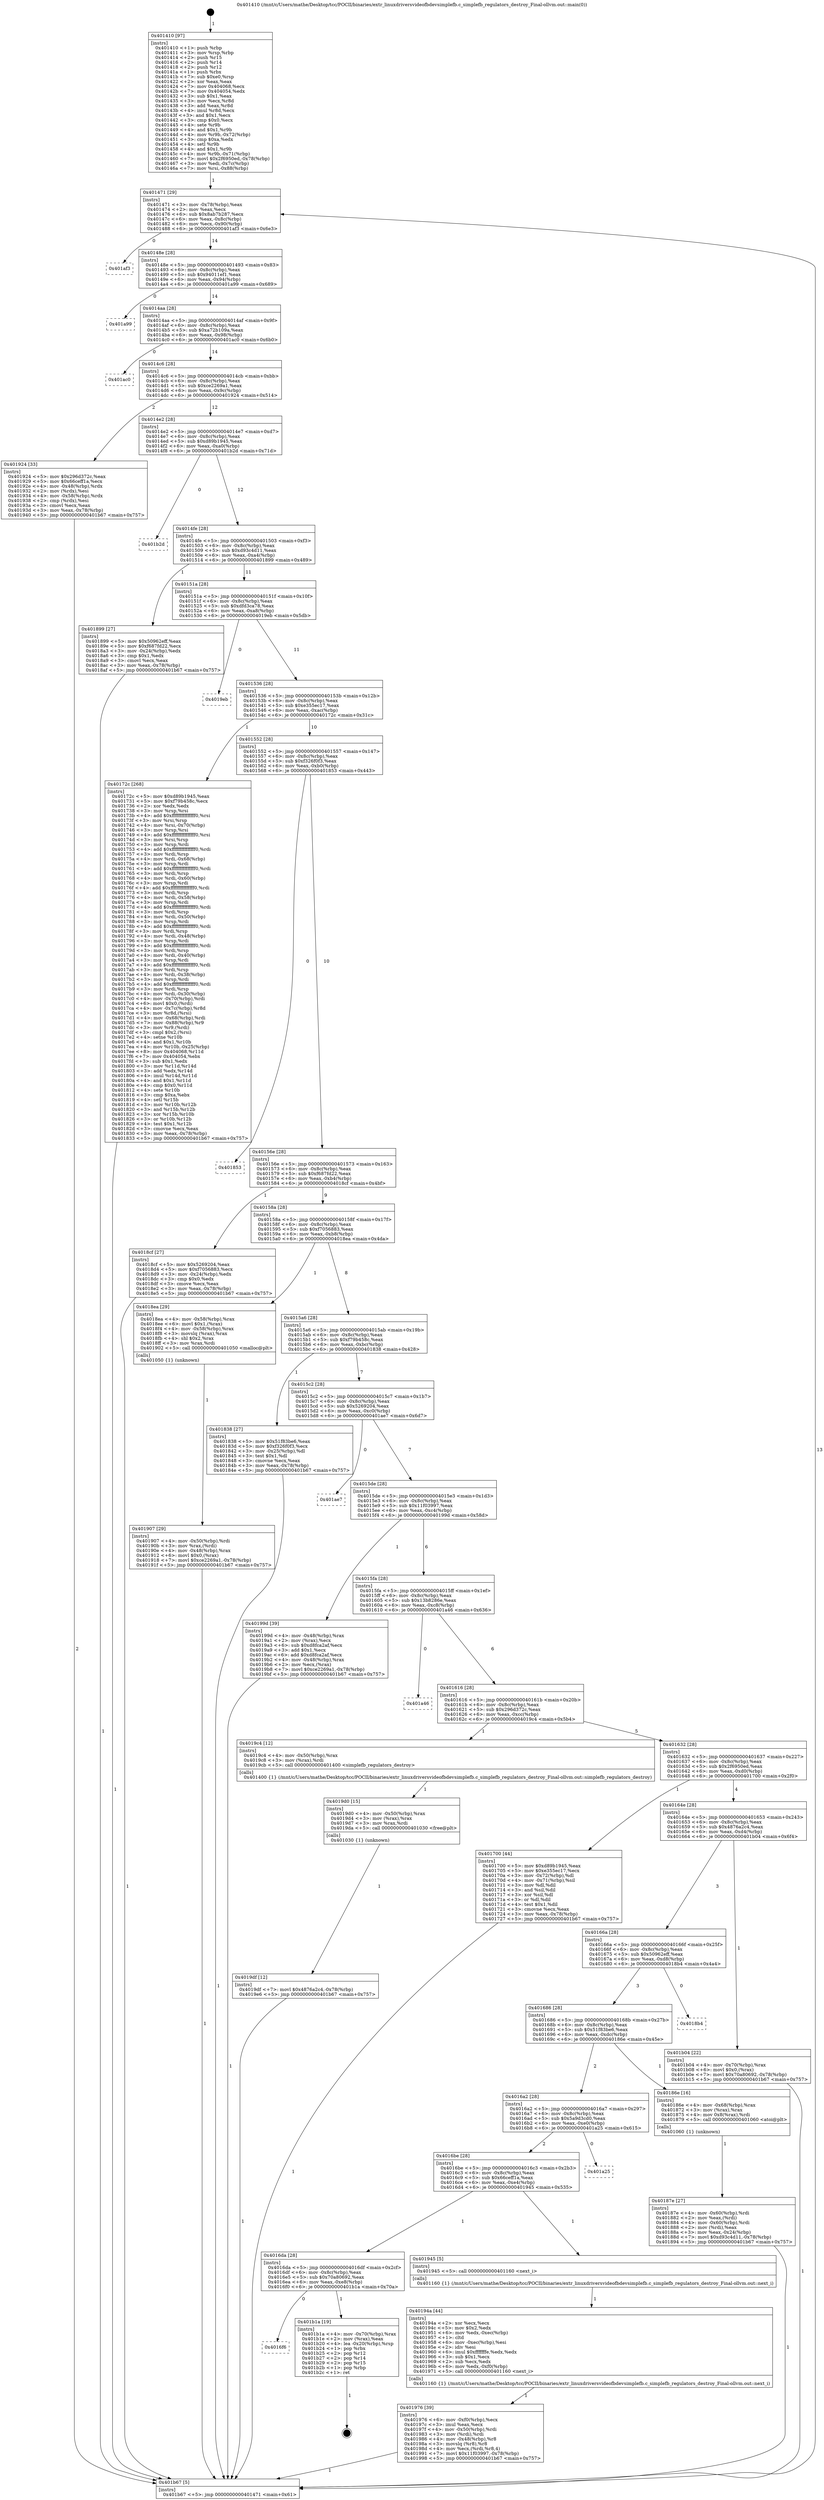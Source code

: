 digraph "0x401410" {
  label = "0x401410 (/mnt/c/Users/mathe/Desktop/tcc/POCII/binaries/extr_linuxdriversvideofbdevsimplefb.c_simplefb_regulators_destroy_Final-ollvm.out::main(0))"
  labelloc = "t"
  node[shape=record]

  Entry [label="",width=0.3,height=0.3,shape=circle,fillcolor=black,style=filled]
  "0x401471" [label="{
     0x401471 [29]\l
     | [instrs]\l
     &nbsp;&nbsp;0x401471 \<+3\>: mov -0x78(%rbp),%eax\l
     &nbsp;&nbsp;0x401474 \<+2\>: mov %eax,%ecx\l
     &nbsp;&nbsp;0x401476 \<+6\>: sub $0x8ab7b287,%ecx\l
     &nbsp;&nbsp;0x40147c \<+6\>: mov %eax,-0x8c(%rbp)\l
     &nbsp;&nbsp;0x401482 \<+6\>: mov %ecx,-0x90(%rbp)\l
     &nbsp;&nbsp;0x401488 \<+6\>: je 0000000000401af3 \<main+0x6e3\>\l
  }"]
  "0x401af3" [label="{
     0x401af3\l
  }", style=dashed]
  "0x40148e" [label="{
     0x40148e [28]\l
     | [instrs]\l
     &nbsp;&nbsp;0x40148e \<+5\>: jmp 0000000000401493 \<main+0x83\>\l
     &nbsp;&nbsp;0x401493 \<+6\>: mov -0x8c(%rbp),%eax\l
     &nbsp;&nbsp;0x401499 \<+5\>: sub $0x94011ef1,%eax\l
     &nbsp;&nbsp;0x40149e \<+6\>: mov %eax,-0x94(%rbp)\l
     &nbsp;&nbsp;0x4014a4 \<+6\>: je 0000000000401a99 \<main+0x689\>\l
  }"]
  Exit [label="",width=0.3,height=0.3,shape=circle,fillcolor=black,style=filled,peripheries=2]
  "0x401a99" [label="{
     0x401a99\l
  }", style=dashed]
  "0x4014aa" [label="{
     0x4014aa [28]\l
     | [instrs]\l
     &nbsp;&nbsp;0x4014aa \<+5\>: jmp 00000000004014af \<main+0x9f\>\l
     &nbsp;&nbsp;0x4014af \<+6\>: mov -0x8c(%rbp),%eax\l
     &nbsp;&nbsp;0x4014b5 \<+5\>: sub $0xa72b109a,%eax\l
     &nbsp;&nbsp;0x4014ba \<+6\>: mov %eax,-0x98(%rbp)\l
     &nbsp;&nbsp;0x4014c0 \<+6\>: je 0000000000401ac0 \<main+0x6b0\>\l
  }"]
  "0x4016f6" [label="{
     0x4016f6\l
  }", style=dashed]
  "0x401ac0" [label="{
     0x401ac0\l
  }", style=dashed]
  "0x4014c6" [label="{
     0x4014c6 [28]\l
     | [instrs]\l
     &nbsp;&nbsp;0x4014c6 \<+5\>: jmp 00000000004014cb \<main+0xbb\>\l
     &nbsp;&nbsp;0x4014cb \<+6\>: mov -0x8c(%rbp),%eax\l
     &nbsp;&nbsp;0x4014d1 \<+5\>: sub $0xce2269a1,%eax\l
     &nbsp;&nbsp;0x4014d6 \<+6\>: mov %eax,-0x9c(%rbp)\l
     &nbsp;&nbsp;0x4014dc \<+6\>: je 0000000000401924 \<main+0x514\>\l
  }"]
  "0x401b1a" [label="{
     0x401b1a [19]\l
     | [instrs]\l
     &nbsp;&nbsp;0x401b1a \<+4\>: mov -0x70(%rbp),%rax\l
     &nbsp;&nbsp;0x401b1e \<+2\>: mov (%rax),%eax\l
     &nbsp;&nbsp;0x401b20 \<+4\>: lea -0x20(%rbp),%rsp\l
     &nbsp;&nbsp;0x401b24 \<+1\>: pop %rbx\l
     &nbsp;&nbsp;0x401b25 \<+2\>: pop %r12\l
     &nbsp;&nbsp;0x401b27 \<+2\>: pop %r14\l
     &nbsp;&nbsp;0x401b29 \<+2\>: pop %r15\l
     &nbsp;&nbsp;0x401b2b \<+1\>: pop %rbp\l
     &nbsp;&nbsp;0x401b2c \<+1\>: ret\l
  }"]
  "0x401924" [label="{
     0x401924 [33]\l
     | [instrs]\l
     &nbsp;&nbsp;0x401924 \<+5\>: mov $0x296d372c,%eax\l
     &nbsp;&nbsp;0x401929 \<+5\>: mov $0x66ceff1a,%ecx\l
     &nbsp;&nbsp;0x40192e \<+4\>: mov -0x48(%rbp),%rdx\l
     &nbsp;&nbsp;0x401932 \<+2\>: mov (%rdx),%esi\l
     &nbsp;&nbsp;0x401934 \<+4\>: mov -0x58(%rbp),%rdx\l
     &nbsp;&nbsp;0x401938 \<+2\>: cmp (%rdx),%esi\l
     &nbsp;&nbsp;0x40193a \<+3\>: cmovl %ecx,%eax\l
     &nbsp;&nbsp;0x40193d \<+3\>: mov %eax,-0x78(%rbp)\l
     &nbsp;&nbsp;0x401940 \<+5\>: jmp 0000000000401b67 \<main+0x757\>\l
  }"]
  "0x4014e2" [label="{
     0x4014e2 [28]\l
     | [instrs]\l
     &nbsp;&nbsp;0x4014e2 \<+5\>: jmp 00000000004014e7 \<main+0xd7\>\l
     &nbsp;&nbsp;0x4014e7 \<+6\>: mov -0x8c(%rbp),%eax\l
     &nbsp;&nbsp;0x4014ed \<+5\>: sub $0xd89b1945,%eax\l
     &nbsp;&nbsp;0x4014f2 \<+6\>: mov %eax,-0xa0(%rbp)\l
     &nbsp;&nbsp;0x4014f8 \<+6\>: je 0000000000401b2d \<main+0x71d\>\l
  }"]
  "0x4019df" [label="{
     0x4019df [12]\l
     | [instrs]\l
     &nbsp;&nbsp;0x4019df \<+7\>: movl $0x4876a2c4,-0x78(%rbp)\l
     &nbsp;&nbsp;0x4019e6 \<+5\>: jmp 0000000000401b67 \<main+0x757\>\l
  }"]
  "0x401b2d" [label="{
     0x401b2d\l
  }", style=dashed]
  "0x4014fe" [label="{
     0x4014fe [28]\l
     | [instrs]\l
     &nbsp;&nbsp;0x4014fe \<+5\>: jmp 0000000000401503 \<main+0xf3\>\l
     &nbsp;&nbsp;0x401503 \<+6\>: mov -0x8c(%rbp),%eax\l
     &nbsp;&nbsp;0x401509 \<+5\>: sub $0xd93c4d11,%eax\l
     &nbsp;&nbsp;0x40150e \<+6\>: mov %eax,-0xa4(%rbp)\l
     &nbsp;&nbsp;0x401514 \<+6\>: je 0000000000401899 \<main+0x489\>\l
  }"]
  "0x4019d0" [label="{
     0x4019d0 [15]\l
     | [instrs]\l
     &nbsp;&nbsp;0x4019d0 \<+4\>: mov -0x50(%rbp),%rax\l
     &nbsp;&nbsp;0x4019d4 \<+3\>: mov (%rax),%rax\l
     &nbsp;&nbsp;0x4019d7 \<+3\>: mov %rax,%rdi\l
     &nbsp;&nbsp;0x4019da \<+5\>: call 0000000000401030 \<free@plt\>\l
     | [calls]\l
     &nbsp;&nbsp;0x401030 \{1\} (unknown)\l
  }"]
  "0x401899" [label="{
     0x401899 [27]\l
     | [instrs]\l
     &nbsp;&nbsp;0x401899 \<+5\>: mov $0x50962eff,%eax\l
     &nbsp;&nbsp;0x40189e \<+5\>: mov $0xf687fd22,%ecx\l
     &nbsp;&nbsp;0x4018a3 \<+3\>: mov -0x24(%rbp),%edx\l
     &nbsp;&nbsp;0x4018a6 \<+3\>: cmp $0x1,%edx\l
     &nbsp;&nbsp;0x4018a9 \<+3\>: cmovl %ecx,%eax\l
     &nbsp;&nbsp;0x4018ac \<+3\>: mov %eax,-0x78(%rbp)\l
     &nbsp;&nbsp;0x4018af \<+5\>: jmp 0000000000401b67 \<main+0x757\>\l
  }"]
  "0x40151a" [label="{
     0x40151a [28]\l
     | [instrs]\l
     &nbsp;&nbsp;0x40151a \<+5\>: jmp 000000000040151f \<main+0x10f\>\l
     &nbsp;&nbsp;0x40151f \<+6\>: mov -0x8c(%rbp),%eax\l
     &nbsp;&nbsp;0x401525 \<+5\>: sub $0xdfd3ca78,%eax\l
     &nbsp;&nbsp;0x40152a \<+6\>: mov %eax,-0xa8(%rbp)\l
     &nbsp;&nbsp;0x401530 \<+6\>: je 00000000004019eb \<main+0x5db\>\l
  }"]
  "0x401976" [label="{
     0x401976 [39]\l
     | [instrs]\l
     &nbsp;&nbsp;0x401976 \<+6\>: mov -0xf0(%rbp),%ecx\l
     &nbsp;&nbsp;0x40197c \<+3\>: imul %eax,%ecx\l
     &nbsp;&nbsp;0x40197f \<+4\>: mov -0x50(%rbp),%rdi\l
     &nbsp;&nbsp;0x401983 \<+3\>: mov (%rdi),%rdi\l
     &nbsp;&nbsp;0x401986 \<+4\>: mov -0x48(%rbp),%r8\l
     &nbsp;&nbsp;0x40198a \<+3\>: movslq (%r8),%r8\l
     &nbsp;&nbsp;0x40198d \<+4\>: mov %ecx,(%rdi,%r8,4)\l
     &nbsp;&nbsp;0x401991 \<+7\>: movl $0x11f03997,-0x78(%rbp)\l
     &nbsp;&nbsp;0x401998 \<+5\>: jmp 0000000000401b67 \<main+0x757\>\l
  }"]
  "0x4019eb" [label="{
     0x4019eb\l
  }", style=dashed]
  "0x401536" [label="{
     0x401536 [28]\l
     | [instrs]\l
     &nbsp;&nbsp;0x401536 \<+5\>: jmp 000000000040153b \<main+0x12b\>\l
     &nbsp;&nbsp;0x40153b \<+6\>: mov -0x8c(%rbp),%eax\l
     &nbsp;&nbsp;0x401541 \<+5\>: sub $0xe355ec17,%eax\l
     &nbsp;&nbsp;0x401546 \<+6\>: mov %eax,-0xac(%rbp)\l
     &nbsp;&nbsp;0x40154c \<+6\>: je 000000000040172c \<main+0x31c\>\l
  }"]
  "0x40194a" [label="{
     0x40194a [44]\l
     | [instrs]\l
     &nbsp;&nbsp;0x40194a \<+2\>: xor %ecx,%ecx\l
     &nbsp;&nbsp;0x40194c \<+5\>: mov $0x2,%edx\l
     &nbsp;&nbsp;0x401951 \<+6\>: mov %edx,-0xec(%rbp)\l
     &nbsp;&nbsp;0x401957 \<+1\>: cltd\l
     &nbsp;&nbsp;0x401958 \<+6\>: mov -0xec(%rbp),%esi\l
     &nbsp;&nbsp;0x40195e \<+2\>: idiv %esi\l
     &nbsp;&nbsp;0x401960 \<+6\>: imul $0xfffffffe,%edx,%edx\l
     &nbsp;&nbsp;0x401966 \<+3\>: sub $0x1,%ecx\l
     &nbsp;&nbsp;0x401969 \<+2\>: sub %ecx,%edx\l
     &nbsp;&nbsp;0x40196b \<+6\>: mov %edx,-0xf0(%rbp)\l
     &nbsp;&nbsp;0x401971 \<+5\>: call 0000000000401160 \<next_i\>\l
     | [calls]\l
     &nbsp;&nbsp;0x401160 \{1\} (/mnt/c/Users/mathe/Desktop/tcc/POCII/binaries/extr_linuxdriversvideofbdevsimplefb.c_simplefb_regulators_destroy_Final-ollvm.out::next_i)\l
  }"]
  "0x40172c" [label="{
     0x40172c [268]\l
     | [instrs]\l
     &nbsp;&nbsp;0x40172c \<+5\>: mov $0xd89b1945,%eax\l
     &nbsp;&nbsp;0x401731 \<+5\>: mov $0xf79b458c,%ecx\l
     &nbsp;&nbsp;0x401736 \<+2\>: xor %edx,%edx\l
     &nbsp;&nbsp;0x401738 \<+3\>: mov %rsp,%rsi\l
     &nbsp;&nbsp;0x40173b \<+4\>: add $0xfffffffffffffff0,%rsi\l
     &nbsp;&nbsp;0x40173f \<+3\>: mov %rsi,%rsp\l
     &nbsp;&nbsp;0x401742 \<+4\>: mov %rsi,-0x70(%rbp)\l
     &nbsp;&nbsp;0x401746 \<+3\>: mov %rsp,%rsi\l
     &nbsp;&nbsp;0x401749 \<+4\>: add $0xfffffffffffffff0,%rsi\l
     &nbsp;&nbsp;0x40174d \<+3\>: mov %rsi,%rsp\l
     &nbsp;&nbsp;0x401750 \<+3\>: mov %rsp,%rdi\l
     &nbsp;&nbsp;0x401753 \<+4\>: add $0xfffffffffffffff0,%rdi\l
     &nbsp;&nbsp;0x401757 \<+3\>: mov %rdi,%rsp\l
     &nbsp;&nbsp;0x40175a \<+4\>: mov %rdi,-0x68(%rbp)\l
     &nbsp;&nbsp;0x40175e \<+3\>: mov %rsp,%rdi\l
     &nbsp;&nbsp;0x401761 \<+4\>: add $0xfffffffffffffff0,%rdi\l
     &nbsp;&nbsp;0x401765 \<+3\>: mov %rdi,%rsp\l
     &nbsp;&nbsp;0x401768 \<+4\>: mov %rdi,-0x60(%rbp)\l
     &nbsp;&nbsp;0x40176c \<+3\>: mov %rsp,%rdi\l
     &nbsp;&nbsp;0x40176f \<+4\>: add $0xfffffffffffffff0,%rdi\l
     &nbsp;&nbsp;0x401773 \<+3\>: mov %rdi,%rsp\l
     &nbsp;&nbsp;0x401776 \<+4\>: mov %rdi,-0x58(%rbp)\l
     &nbsp;&nbsp;0x40177a \<+3\>: mov %rsp,%rdi\l
     &nbsp;&nbsp;0x40177d \<+4\>: add $0xfffffffffffffff0,%rdi\l
     &nbsp;&nbsp;0x401781 \<+3\>: mov %rdi,%rsp\l
     &nbsp;&nbsp;0x401784 \<+4\>: mov %rdi,-0x50(%rbp)\l
     &nbsp;&nbsp;0x401788 \<+3\>: mov %rsp,%rdi\l
     &nbsp;&nbsp;0x40178b \<+4\>: add $0xfffffffffffffff0,%rdi\l
     &nbsp;&nbsp;0x40178f \<+3\>: mov %rdi,%rsp\l
     &nbsp;&nbsp;0x401792 \<+4\>: mov %rdi,-0x48(%rbp)\l
     &nbsp;&nbsp;0x401796 \<+3\>: mov %rsp,%rdi\l
     &nbsp;&nbsp;0x401799 \<+4\>: add $0xfffffffffffffff0,%rdi\l
     &nbsp;&nbsp;0x40179d \<+3\>: mov %rdi,%rsp\l
     &nbsp;&nbsp;0x4017a0 \<+4\>: mov %rdi,-0x40(%rbp)\l
     &nbsp;&nbsp;0x4017a4 \<+3\>: mov %rsp,%rdi\l
     &nbsp;&nbsp;0x4017a7 \<+4\>: add $0xfffffffffffffff0,%rdi\l
     &nbsp;&nbsp;0x4017ab \<+3\>: mov %rdi,%rsp\l
     &nbsp;&nbsp;0x4017ae \<+4\>: mov %rdi,-0x38(%rbp)\l
     &nbsp;&nbsp;0x4017b2 \<+3\>: mov %rsp,%rdi\l
     &nbsp;&nbsp;0x4017b5 \<+4\>: add $0xfffffffffffffff0,%rdi\l
     &nbsp;&nbsp;0x4017b9 \<+3\>: mov %rdi,%rsp\l
     &nbsp;&nbsp;0x4017bc \<+4\>: mov %rdi,-0x30(%rbp)\l
     &nbsp;&nbsp;0x4017c0 \<+4\>: mov -0x70(%rbp),%rdi\l
     &nbsp;&nbsp;0x4017c4 \<+6\>: movl $0x0,(%rdi)\l
     &nbsp;&nbsp;0x4017ca \<+4\>: mov -0x7c(%rbp),%r8d\l
     &nbsp;&nbsp;0x4017ce \<+3\>: mov %r8d,(%rsi)\l
     &nbsp;&nbsp;0x4017d1 \<+4\>: mov -0x68(%rbp),%rdi\l
     &nbsp;&nbsp;0x4017d5 \<+7\>: mov -0x88(%rbp),%r9\l
     &nbsp;&nbsp;0x4017dc \<+3\>: mov %r9,(%rdi)\l
     &nbsp;&nbsp;0x4017df \<+3\>: cmpl $0x2,(%rsi)\l
     &nbsp;&nbsp;0x4017e2 \<+4\>: setne %r10b\l
     &nbsp;&nbsp;0x4017e6 \<+4\>: and $0x1,%r10b\l
     &nbsp;&nbsp;0x4017ea \<+4\>: mov %r10b,-0x25(%rbp)\l
     &nbsp;&nbsp;0x4017ee \<+8\>: mov 0x404068,%r11d\l
     &nbsp;&nbsp;0x4017f6 \<+7\>: mov 0x404054,%ebx\l
     &nbsp;&nbsp;0x4017fd \<+3\>: sub $0x1,%edx\l
     &nbsp;&nbsp;0x401800 \<+3\>: mov %r11d,%r14d\l
     &nbsp;&nbsp;0x401803 \<+3\>: add %edx,%r14d\l
     &nbsp;&nbsp;0x401806 \<+4\>: imul %r14d,%r11d\l
     &nbsp;&nbsp;0x40180a \<+4\>: and $0x1,%r11d\l
     &nbsp;&nbsp;0x40180e \<+4\>: cmp $0x0,%r11d\l
     &nbsp;&nbsp;0x401812 \<+4\>: sete %r10b\l
     &nbsp;&nbsp;0x401816 \<+3\>: cmp $0xa,%ebx\l
     &nbsp;&nbsp;0x401819 \<+4\>: setl %r15b\l
     &nbsp;&nbsp;0x40181d \<+3\>: mov %r10b,%r12b\l
     &nbsp;&nbsp;0x401820 \<+3\>: and %r15b,%r12b\l
     &nbsp;&nbsp;0x401823 \<+3\>: xor %r15b,%r10b\l
     &nbsp;&nbsp;0x401826 \<+3\>: or %r10b,%r12b\l
     &nbsp;&nbsp;0x401829 \<+4\>: test $0x1,%r12b\l
     &nbsp;&nbsp;0x40182d \<+3\>: cmovne %ecx,%eax\l
     &nbsp;&nbsp;0x401830 \<+3\>: mov %eax,-0x78(%rbp)\l
     &nbsp;&nbsp;0x401833 \<+5\>: jmp 0000000000401b67 \<main+0x757\>\l
  }"]
  "0x401552" [label="{
     0x401552 [28]\l
     | [instrs]\l
     &nbsp;&nbsp;0x401552 \<+5\>: jmp 0000000000401557 \<main+0x147\>\l
     &nbsp;&nbsp;0x401557 \<+6\>: mov -0x8c(%rbp),%eax\l
     &nbsp;&nbsp;0x40155d \<+5\>: sub $0xf326f0f3,%eax\l
     &nbsp;&nbsp;0x401562 \<+6\>: mov %eax,-0xb0(%rbp)\l
     &nbsp;&nbsp;0x401568 \<+6\>: je 0000000000401853 \<main+0x443\>\l
  }"]
  "0x4016da" [label="{
     0x4016da [28]\l
     | [instrs]\l
     &nbsp;&nbsp;0x4016da \<+5\>: jmp 00000000004016df \<main+0x2cf\>\l
     &nbsp;&nbsp;0x4016df \<+6\>: mov -0x8c(%rbp),%eax\l
     &nbsp;&nbsp;0x4016e5 \<+5\>: sub $0x70a80692,%eax\l
     &nbsp;&nbsp;0x4016ea \<+6\>: mov %eax,-0xe8(%rbp)\l
     &nbsp;&nbsp;0x4016f0 \<+6\>: je 0000000000401b1a \<main+0x70a\>\l
  }"]
  "0x401853" [label="{
     0x401853\l
  }", style=dashed]
  "0x40156e" [label="{
     0x40156e [28]\l
     | [instrs]\l
     &nbsp;&nbsp;0x40156e \<+5\>: jmp 0000000000401573 \<main+0x163\>\l
     &nbsp;&nbsp;0x401573 \<+6\>: mov -0x8c(%rbp),%eax\l
     &nbsp;&nbsp;0x401579 \<+5\>: sub $0xf687fd22,%eax\l
     &nbsp;&nbsp;0x40157e \<+6\>: mov %eax,-0xb4(%rbp)\l
     &nbsp;&nbsp;0x401584 \<+6\>: je 00000000004018cf \<main+0x4bf\>\l
  }"]
  "0x401945" [label="{
     0x401945 [5]\l
     | [instrs]\l
     &nbsp;&nbsp;0x401945 \<+5\>: call 0000000000401160 \<next_i\>\l
     | [calls]\l
     &nbsp;&nbsp;0x401160 \{1\} (/mnt/c/Users/mathe/Desktop/tcc/POCII/binaries/extr_linuxdriversvideofbdevsimplefb.c_simplefb_regulators_destroy_Final-ollvm.out::next_i)\l
  }"]
  "0x4018cf" [label="{
     0x4018cf [27]\l
     | [instrs]\l
     &nbsp;&nbsp;0x4018cf \<+5\>: mov $0x5269204,%eax\l
     &nbsp;&nbsp;0x4018d4 \<+5\>: mov $0xf7056883,%ecx\l
     &nbsp;&nbsp;0x4018d9 \<+3\>: mov -0x24(%rbp),%edx\l
     &nbsp;&nbsp;0x4018dc \<+3\>: cmp $0x0,%edx\l
     &nbsp;&nbsp;0x4018df \<+3\>: cmove %ecx,%eax\l
     &nbsp;&nbsp;0x4018e2 \<+3\>: mov %eax,-0x78(%rbp)\l
     &nbsp;&nbsp;0x4018e5 \<+5\>: jmp 0000000000401b67 \<main+0x757\>\l
  }"]
  "0x40158a" [label="{
     0x40158a [28]\l
     | [instrs]\l
     &nbsp;&nbsp;0x40158a \<+5\>: jmp 000000000040158f \<main+0x17f\>\l
     &nbsp;&nbsp;0x40158f \<+6\>: mov -0x8c(%rbp),%eax\l
     &nbsp;&nbsp;0x401595 \<+5\>: sub $0xf7056883,%eax\l
     &nbsp;&nbsp;0x40159a \<+6\>: mov %eax,-0xb8(%rbp)\l
     &nbsp;&nbsp;0x4015a0 \<+6\>: je 00000000004018ea \<main+0x4da\>\l
  }"]
  "0x4016be" [label="{
     0x4016be [28]\l
     | [instrs]\l
     &nbsp;&nbsp;0x4016be \<+5\>: jmp 00000000004016c3 \<main+0x2b3\>\l
     &nbsp;&nbsp;0x4016c3 \<+6\>: mov -0x8c(%rbp),%eax\l
     &nbsp;&nbsp;0x4016c9 \<+5\>: sub $0x66ceff1a,%eax\l
     &nbsp;&nbsp;0x4016ce \<+6\>: mov %eax,-0xe4(%rbp)\l
     &nbsp;&nbsp;0x4016d4 \<+6\>: je 0000000000401945 \<main+0x535\>\l
  }"]
  "0x4018ea" [label="{
     0x4018ea [29]\l
     | [instrs]\l
     &nbsp;&nbsp;0x4018ea \<+4\>: mov -0x58(%rbp),%rax\l
     &nbsp;&nbsp;0x4018ee \<+6\>: movl $0x1,(%rax)\l
     &nbsp;&nbsp;0x4018f4 \<+4\>: mov -0x58(%rbp),%rax\l
     &nbsp;&nbsp;0x4018f8 \<+3\>: movslq (%rax),%rax\l
     &nbsp;&nbsp;0x4018fb \<+4\>: shl $0x2,%rax\l
     &nbsp;&nbsp;0x4018ff \<+3\>: mov %rax,%rdi\l
     &nbsp;&nbsp;0x401902 \<+5\>: call 0000000000401050 \<malloc@plt\>\l
     | [calls]\l
     &nbsp;&nbsp;0x401050 \{1\} (unknown)\l
  }"]
  "0x4015a6" [label="{
     0x4015a6 [28]\l
     | [instrs]\l
     &nbsp;&nbsp;0x4015a6 \<+5\>: jmp 00000000004015ab \<main+0x19b\>\l
     &nbsp;&nbsp;0x4015ab \<+6\>: mov -0x8c(%rbp),%eax\l
     &nbsp;&nbsp;0x4015b1 \<+5\>: sub $0xf79b458c,%eax\l
     &nbsp;&nbsp;0x4015b6 \<+6\>: mov %eax,-0xbc(%rbp)\l
     &nbsp;&nbsp;0x4015bc \<+6\>: je 0000000000401838 \<main+0x428\>\l
  }"]
  "0x401a25" [label="{
     0x401a25\l
  }", style=dashed]
  "0x401838" [label="{
     0x401838 [27]\l
     | [instrs]\l
     &nbsp;&nbsp;0x401838 \<+5\>: mov $0x51f83be6,%eax\l
     &nbsp;&nbsp;0x40183d \<+5\>: mov $0xf326f0f3,%ecx\l
     &nbsp;&nbsp;0x401842 \<+3\>: mov -0x25(%rbp),%dl\l
     &nbsp;&nbsp;0x401845 \<+3\>: test $0x1,%dl\l
     &nbsp;&nbsp;0x401848 \<+3\>: cmovne %ecx,%eax\l
     &nbsp;&nbsp;0x40184b \<+3\>: mov %eax,-0x78(%rbp)\l
     &nbsp;&nbsp;0x40184e \<+5\>: jmp 0000000000401b67 \<main+0x757\>\l
  }"]
  "0x4015c2" [label="{
     0x4015c2 [28]\l
     | [instrs]\l
     &nbsp;&nbsp;0x4015c2 \<+5\>: jmp 00000000004015c7 \<main+0x1b7\>\l
     &nbsp;&nbsp;0x4015c7 \<+6\>: mov -0x8c(%rbp),%eax\l
     &nbsp;&nbsp;0x4015cd \<+5\>: sub $0x5269204,%eax\l
     &nbsp;&nbsp;0x4015d2 \<+6\>: mov %eax,-0xc0(%rbp)\l
     &nbsp;&nbsp;0x4015d8 \<+6\>: je 0000000000401ae7 \<main+0x6d7\>\l
  }"]
  "0x401907" [label="{
     0x401907 [29]\l
     | [instrs]\l
     &nbsp;&nbsp;0x401907 \<+4\>: mov -0x50(%rbp),%rdi\l
     &nbsp;&nbsp;0x40190b \<+3\>: mov %rax,(%rdi)\l
     &nbsp;&nbsp;0x40190e \<+4\>: mov -0x48(%rbp),%rax\l
     &nbsp;&nbsp;0x401912 \<+6\>: movl $0x0,(%rax)\l
     &nbsp;&nbsp;0x401918 \<+7\>: movl $0xce2269a1,-0x78(%rbp)\l
     &nbsp;&nbsp;0x40191f \<+5\>: jmp 0000000000401b67 \<main+0x757\>\l
  }"]
  "0x401ae7" [label="{
     0x401ae7\l
  }", style=dashed]
  "0x4015de" [label="{
     0x4015de [28]\l
     | [instrs]\l
     &nbsp;&nbsp;0x4015de \<+5\>: jmp 00000000004015e3 \<main+0x1d3\>\l
     &nbsp;&nbsp;0x4015e3 \<+6\>: mov -0x8c(%rbp),%eax\l
     &nbsp;&nbsp;0x4015e9 \<+5\>: sub $0x11f03997,%eax\l
     &nbsp;&nbsp;0x4015ee \<+6\>: mov %eax,-0xc4(%rbp)\l
     &nbsp;&nbsp;0x4015f4 \<+6\>: je 000000000040199d \<main+0x58d\>\l
  }"]
  "0x40187e" [label="{
     0x40187e [27]\l
     | [instrs]\l
     &nbsp;&nbsp;0x40187e \<+4\>: mov -0x60(%rbp),%rdi\l
     &nbsp;&nbsp;0x401882 \<+2\>: mov %eax,(%rdi)\l
     &nbsp;&nbsp;0x401884 \<+4\>: mov -0x60(%rbp),%rdi\l
     &nbsp;&nbsp;0x401888 \<+2\>: mov (%rdi),%eax\l
     &nbsp;&nbsp;0x40188a \<+3\>: mov %eax,-0x24(%rbp)\l
     &nbsp;&nbsp;0x40188d \<+7\>: movl $0xd93c4d11,-0x78(%rbp)\l
     &nbsp;&nbsp;0x401894 \<+5\>: jmp 0000000000401b67 \<main+0x757\>\l
  }"]
  "0x40199d" [label="{
     0x40199d [39]\l
     | [instrs]\l
     &nbsp;&nbsp;0x40199d \<+4\>: mov -0x48(%rbp),%rax\l
     &nbsp;&nbsp;0x4019a1 \<+2\>: mov (%rax),%ecx\l
     &nbsp;&nbsp;0x4019a3 \<+6\>: sub $0xd8fca2af,%ecx\l
     &nbsp;&nbsp;0x4019a9 \<+3\>: add $0x1,%ecx\l
     &nbsp;&nbsp;0x4019ac \<+6\>: add $0xd8fca2af,%ecx\l
     &nbsp;&nbsp;0x4019b2 \<+4\>: mov -0x48(%rbp),%rax\l
     &nbsp;&nbsp;0x4019b6 \<+2\>: mov %ecx,(%rax)\l
     &nbsp;&nbsp;0x4019b8 \<+7\>: movl $0xce2269a1,-0x78(%rbp)\l
     &nbsp;&nbsp;0x4019bf \<+5\>: jmp 0000000000401b67 \<main+0x757\>\l
  }"]
  "0x4015fa" [label="{
     0x4015fa [28]\l
     | [instrs]\l
     &nbsp;&nbsp;0x4015fa \<+5\>: jmp 00000000004015ff \<main+0x1ef\>\l
     &nbsp;&nbsp;0x4015ff \<+6\>: mov -0x8c(%rbp),%eax\l
     &nbsp;&nbsp;0x401605 \<+5\>: sub $0x13b8286e,%eax\l
     &nbsp;&nbsp;0x40160a \<+6\>: mov %eax,-0xc8(%rbp)\l
     &nbsp;&nbsp;0x401610 \<+6\>: je 0000000000401a46 \<main+0x636\>\l
  }"]
  "0x4016a2" [label="{
     0x4016a2 [28]\l
     | [instrs]\l
     &nbsp;&nbsp;0x4016a2 \<+5\>: jmp 00000000004016a7 \<main+0x297\>\l
     &nbsp;&nbsp;0x4016a7 \<+6\>: mov -0x8c(%rbp),%eax\l
     &nbsp;&nbsp;0x4016ad \<+5\>: sub $0x5a9d3cd0,%eax\l
     &nbsp;&nbsp;0x4016b2 \<+6\>: mov %eax,-0xe0(%rbp)\l
     &nbsp;&nbsp;0x4016b8 \<+6\>: je 0000000000401a25 \<main+0x615\>\l
  }"]
  "0x401a46" [label="{
     0x401a46\l
  }", style=dashed]
  "0x401616" [label="{
     0x401616 [28]\l
     | [instrs]\l
     &nbsp;&nbsp;0x401616 \<+5\>: jmp 000000000040161b \<main+0x20b\>\l
     &nbsp;&nbsp;0x40161b \<+6\>: mov -0x8c(%rbp),%eax\l
     &nbsp;&nbsp;0x401621 \<+5\>: sub $0x296d372c,%eax\l
     &nbsp;&nbsp;0x401626 \<+6\>: mov %eax,-0xcc(%rbp)\l
     &nbsp;&nbsp;0x40162c \<+6\>: je 00000000004019c4 \<main+0x5b4\>\l
  }"]
  "0x40186e" [label="{
     0x40186e [16]\l
     | [instrs]\l
     &nbsp;&nbsp;0x40186e \<+4\>: mov -0x68(%rbp),%rax\l
     &nbsp;&nbsp;0x401872 \<+3\>: mov (%rax),%rax\l
     &nbsp;&nbsp;0x401875 \<+4\>: mov 0x8(%rax),%rdi\l
     &nbsp;&nbsp;0x401879 \<+5\>: call 0000000000401060 \<atoi@plt\>\l
     | [calls]\l
     &nbsp;&nbsp;0x401060 \{1\} (unknown)\l
  }"]
  "0x4019c4" [label="{
     0x4019c4 [12]\l
     | [instrs]\l
     &nbsp;&nbsp;0x4019c4 \<+4\>: mov -0x50(%rbp),%rax\l
     &nbsp;&nbsp;0x4019c8 \<+3\>: mov (%rax),%rdi\l
     &nbsp;&nbsp;0x4019cb \<+5\>: call 0000000000401400 \<simplefb_regulators_destroy\>\l
     | [calls]\l
     &nbsp;&nbsp;0x401400 \{1\} (/mnt/c/Users/mathe/Desktop/tcc/POCII/binaries/extr_linuxdriversvideofbdevsimplefb.c_simplefb_regulators_destroy_Final-ollvm.out::simplefb_regulators_destroy)\l
  }"]
  "0x401632" [label="{
     0x401632 [28]\l
     | [instrs]\l
     &nbsp;&nbsp;0x401632 \<+5\>: jmp 0000000000401637 \<main+0x227\>\l
     &nbsp;&nbsp;0x401637 \<+6\>: mov -0x8c(%rbp),%eax\l
     &nbsp;&nbsp;0x40163d \<+5\>: sub $0x2f6950ed,%eax\l
     &nbsp;&nbsp;0x401642 \<+6\>: mov %eax,-0xd0(%rbp)\l
     &nbsp;&nbsp;0x401648 \<+6\>: je 0000000000401700 \<main+0x2f0\>\l
  }"]
  "0x401686" [label="{
     0x401686 [28]\l
     | [instrs]\l
     &nbsp;&nbsp;0x401686 \<+5\>: jmp 000000000040168b \<main+0x27b\>\l
     &nbsp;&nbsp;0x40168b \<+6\>: mov -0x8c(%rbp),%eax\l
     &nbsp;&nbsp;0x401691 \<+5\>: sub $0x51f83be6,%eax\l
     &nbsp;&nbsp;0x401696 \<+6\>: mov %eax,-0xdc(%rbp)\l
     &nbsp;&nbsp;0x40169c \<+6\>: je 000000000040186e \<main+0x45e\>\l
  }"]
  "0x401700" [label="{
     0x401700 [44]\l
     | [instrs]\l
     &nbsp;&nbsp;0x401700 \<+5\>: mov $0xd89b1945,%eax\l
     &nbsp;&nbsp;0x401705 \<+5\>: mov $0xe355ec17,%ecx\l
     &nbsp;&nbsp;0x40170a \<+3\>: mov -0x72(%rbp),%dl\l
     &nbsp;&nbsp;0x40170d \<+4\>: mov -0x71(%rbp),%sil\l
     &nbsp;&nbsp;0x401711 \<+3\>: mov %dl,%dil\l
     &nbsp;&nbsp;0x401714 \<+3\>: and %sil,%dil\l
     &nbsp;&nbsp;0x401717 \<+3\>: xor %sil,%dl\l
     &nbsp;&nbsp;0x40171a \<+3\>: or %dl,%dil\l
     &nbsp;&nbsp;0x40171d \<+4\>: test $0x1,%dil\l
     &nbsp;&nbsp;0x401721 \<+3\>: cmovne %ecx,%eax\l
     &nbsp;&nbsp;0x401724 \<+3\>: mov %eax,-0x78(%rbp)\l
     &nbsp;&nbsp;0x401727 \<+5\>: jmp 0000000000401b67 \<main+0x757\>\l
  }"]
  "0x40164e" [label="{
     0x40164e [28]\l
     | [instrs]\l
     &nbsp;&nbsp;0x40164e \<+5\>: jmp 0000000000401653 \<main+0x243\>\l
     &nbsp;&nbsp;0x401653 \<+6\>: mov -0x8c(%rbp),%eax\l
     &nbsp;&nbsp;0x401659 \<+5\>: sub $0x4876a2c4,%eax\l
     &nbsp;&nbsp;0x40165e \<+6\>: mov %eax,-0xd4(%rbp)\l
     &nbsp;&nbsp;0x401664 \<+6\>: je 0000000000401b04 \<main+0x6f4\>\l
  }"]
  "0x401b67" [label="{
     0x401b67 [5]\l
     | [instrs]\l
     &nbsp;&nbsp;0x401b67 \<+5\>: jmp 0000000000401471 \<main+0x61\>\l
  }"]
  "0x401410" [label="{
     0x401410 [97]\l
     | [instrs]\l
     &nbsp;&nbsp;0x401410 \<+1\>: push %rbp\l
     &nbsp;&nbsp;0x401411 \<+3\>: mov %rsp,%rbp\l
     &nbsp;&nbsp;0x401414 \<+2\>: push %r15\l
     &nbsp;&nbsp;0x401416 \<+2\>: push %r14\l
     &nbsp;&nbsp;0x401418 \<+2\>: push %r12\l
     &nbsp;&nbsp;0x40141a \<+1\>: push %rbx\l
     &nbsp;&nbsp;0x40141b \<+7\>: sub $0xe0,%rsp\l
     &nbsp;&nbsp;0x401422 \<+2\>: xor %eax,%eax\l
     &nbsp;&nbsp;0x401424 \<+7\>: mov 0x404068,%ecx\l
     &nbsp;&nbsp;0x40142b \<+7\>: mov 0x404054,%edx\l
     &nbsp;&nbsp;0x401432 \<+3\>: sub $0x1,%eax\l
     &nbsp;&nbsp;0x401435 \<+3\>: mov %ecx,%r8d\l
     &nbsp;&nbsp;0x401438 \<+3\>: add %eax,%r8d\l
     &nbsp;&nbsp;0x40143b \<+4\>: imul %r8d,%ecx\l
     &nbsp;&nbsp;0x40143f \<+3\>: and $0x1,%ecx\l
     &nbsp;&nbsp;0x401442 \<+3\>: cmp $0x0,%ecx\l
     &nbsp;&nbsp;0x401445 \<+4\>: sete %r9b\l
     &nbsp;&nbsp;0x401449 \<+4\>: and $0x1,%r9b\l
     &nbsp;&nbsp;0x40144d \<+4\>: mov %r9b,-0x72(%rbp)\l
     &nbsp;&nbsp;0x401451 \<+3\>: cmp $0xa,%edx\l
     &nbsp;&nbsp;0x401454 \<+4\>: setl %r9b\l
     &nbsp;&nbsp;0x401458 \<+4\>: and $0x1,%r9b\l
     &nbsp;&nbsp;0x40145c \<+4\>: mov %r9b,-0x71(%rbp)\l
     &nbsp;&nbsp;0x401460 \<+7\>: movl $0x2f6950ed,-0x78(%rbp)\l
     &nbsp;&nbsp;0x401467 \<+3\>: mov %edi,-0x7c(%rbp)\l
     &nbsp;&nbsp;0x40146a \<+7\>: mov %rsi,-0x88(%rbp)\l
  }"]
  "0x4018b4" [label="{
     0x4018b4\l
  }", style=dashed]
  "0x40166a" [label="{
     0x40166a [28]\l
     | [instrs]\l
     &nbsp;&nbsp;0x40166a \<+5\>: jmp 000000000040166f \<main+0x25f\>\l
     &nbsp;&nbsp;0x40166f \<+6\>: mov -0x8c(%rbp),%eax\l
     &nbsp;&nbsp;0x401675 \<+5\>: sub $0x50962eff,%eax\l
     &nbsp;&nbsp;0x40167a \<+6\>: mov %eax,-0xd8(%rbp)\l
     &nbsp;&nbsp;0x401680 \<+6\>: je 00000000004018b4 \<main+0x4a4\>\l
  }"]
  "0x401b04" [label="{
     0x401b04 [22]\l
     | [instrs]\l
     &nbsp;&nbsp;0x401b04 \<+4\>: mov -0x70(%rbp),%rax\l
     &nbsp;&nbsp;0x401b08 \<+6\>: movl $0x0,(%rax)\l
     &nbsp;&nbsp;0x401b0e \<+7\>: movl $0x70a80692,-0x78(%rbp)\l
     &nbsp;&nbsp;0x401b15 \<+5\>: jmp 0000000000401b67 \<main+0x757\>\l
  }"]
  Entry -> "0x401410" [label=" 1"]
  "0x401471" -> "0x401af3" [label=" 0"]
  "0x401471" -> "0x40148e" [label=" 14"]
  "0x401b1a" -> Exit [label=" 1"]
  "0x40148e" -> "0x401a99" [label=" 0"]
  "0x40148e" -> "0x4014aa" [label=" 14"]
  "0x4016da" -> "0x4016f6" [label=" 0"]
  "0x4014aa" -> "0x401ac0" [label=" 0"]
  "0x4014aa" -> "0x4014c6" [label=" 14"]
  "0x4016da" -> "0x401b1a" [label=" 1"]
  "0x4014c6" -> "0x401924" [label=" 2"]
  "0x4014c6" -> "0x4014e2" [label=" 12"]
  "0x401b04" -> "0x401b67" [label=" 1"]
  "0x4014e2" -> "0x401b2d" [label=" 0"]
  "0x4014e2" -> "0x4014fe" [label=" 12"]
  "0x4019df" -> "0x401b67" [label=" 1"]
  "0x4014fe" -> "0x401899" [label=" 1"]
  "0x4014fe" -> "0x40151a" [label=" 11"]
  "0x4019d0" -> "0x4019df" [label=" 1"]
  "0x40151a" -> "0x4019eb" [label=" 0"]
  "0x40151a" -> "0x401536" [label=" 11"]
  "0x4019c4" -> "0x4019d0" [label=" 1"]
  "0x401536" -> "0x40172c" [label=" 1"]
  "0x401536" -> "0x401552" [label=" 10"]
  "0x40199d" -> "0x401b67" [label=" 1"]
  "0x401552" -> "0x401853" [label=" 0"]
  "0x401552" -> "0x40156e" [label=" 10"]
  "0x401976" -> "0x401b67" [label=" 1"]
  "0x40156e" -> "0x4018cf" [label=" 1"]
  "0x40156e" -> "0x40158a" [label=" 9"]
  "0x40194a" -> "0x401976" [label=" 1"]
  "0x40158a" -> "0x4018ea" [label=" 1"]
  "0x40158a" -> "0x4015a6" [label=" 8"]
  "0x4016be" -> "0x4016da" [label=" 1"]
  "0x4015a6" -> "0x401838" [label=" 1"]
  "0x4015a6" -> "0x4015c2" [label=" 7"]
  "0x4016be" -> "0x401945" [label=" 1"]
  "0x4015c2" -> "0x401ae7" [label=" 0"]
  "0x4015c2" -> "0x4015de" [label=" 7"]
  "0x4016a2" -> "0x4016be" [label=" 2"]
  "0x4015de" -> "0x40199d" [label=" 1"]
  "0x4015de" -> "0x4015fa" [label=" 6"]
  "0x4016a2" -> "0x401a25" [label=" 0"]
  "0x4015fa" -> "0x401a46" [label=" 0"]
  "0x4015fa" -> "0x401616" [label=" 6"]
  "0x401945" -> "0x40194a" [label=" 1"]
  "0x401616" -> "0x4019c4" [label=" 1"]
  "0x401616" -> "0x401632" [label=" 5"]
  "0x401924" -> "0x401b67" [label=" 2"]
  "0x401632" -> "0x401700" [label=" 1"]
  "0x401632" -> "0x40164e" [label=" 4"]
  "0x401700" -> "0x401b67" [label=" 1"]
  "0x401410" -> "0x401471" [label=" 1"]
  "0x401b67" -> "0x401471" [label=" 13"]
  "0x4018ea" -> "0x401907" [label=" 1"]
  "0x40172c" -> "0x401b67" [label=" 1"]
  "0x401838" -> "0x401b67" [label=" 1"]
  "0x4018cf" -> "0x401b67" [label=" 1"]
  "0x40164e" -> "0x401b04" [label=" 1"]
  "0x40164e" -> "0x40166a" [label=" 3"]
  "0x401899" -> "0x401b67" [label=" 1"]
  "0x40166a" -> "0x4018b4" [label=" 0"]
  "0x40166a" -> "0x401686" [label=" 3"]
  "0x401907" -> "0x401b67" [label=" 1"]
  "0x401686" -> "0x40186e" [label=" 1"]
  "0x401686" -> "0x4016a2" [label=" 2"]
  "0x40186e" -> "0x40187e" [label=" 1"]
  "0x40187e" -> "0x401b67" [label=" 1"]
}
